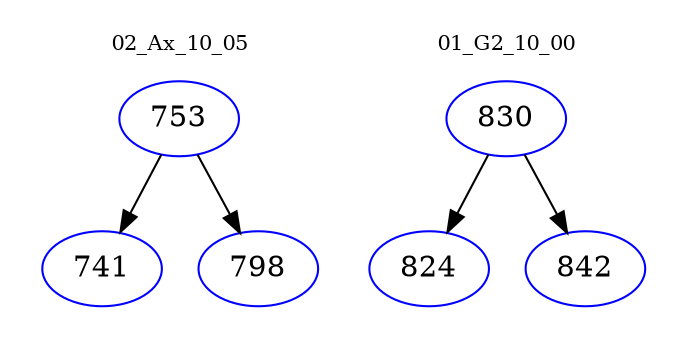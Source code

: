 digraph{
subgraph cluster_0 {
color = white
label = "02_Ax_10_05";
fontsize=10;
T0_753 [label="753", color="blue"]
T0_753 -> T0_741 [color="black"]
T0_741 [label="741", color="blue"]
T0_753 -> T0_798 [color="black"]
T0_798 [label="798", color="blue"]
}
subgraph cluster_1 {
color = white
label = "01_G2_10_00";
fontsize=10;
T1_830 [label="830", color="blue"]
T1_830 -> T1_824 [color="black"]
T1_824 [label="824", color="blue"]
T1_830 -> T1_842 [color="black"]
T1_842 [label="842", color="blue"]
}
}
